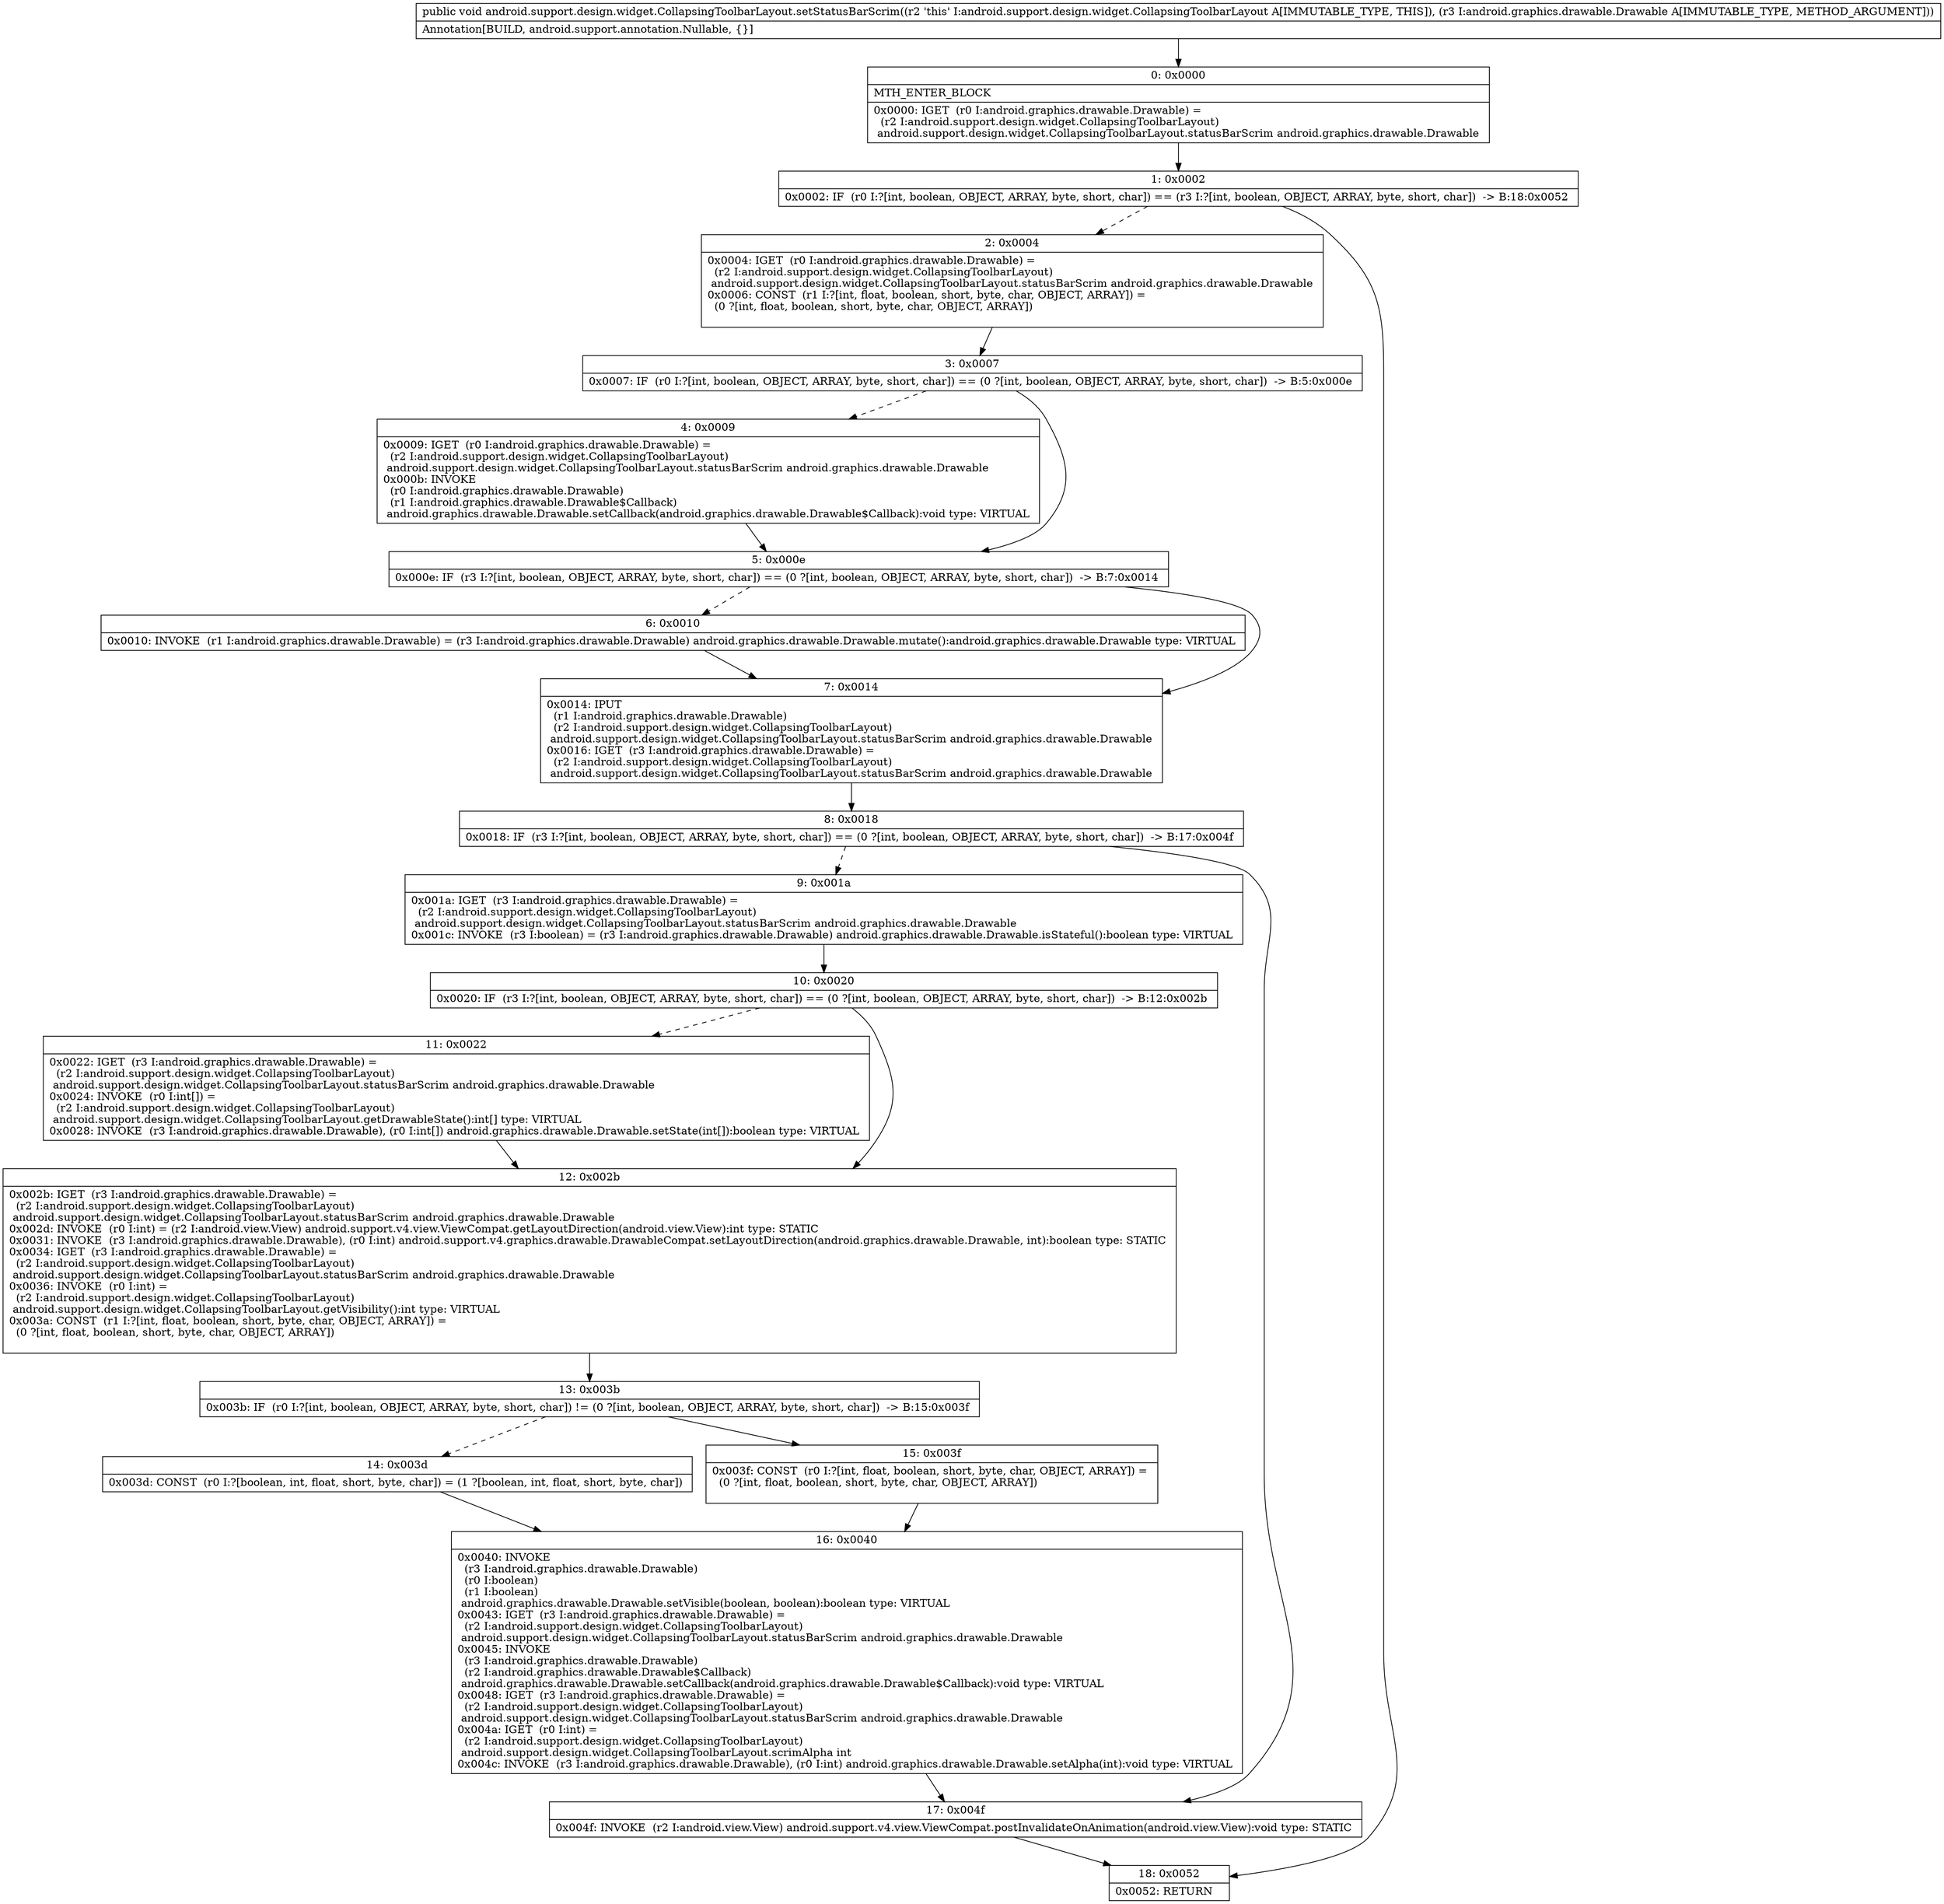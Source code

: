 digraph "CFG forandroid.support.design.widget.CollapsingToolbarLayout.setStatusBarScrim(Landroid\/graphics\/drawable\/Drawable;)V" {
Node_0 [shape=record,label="{0\:\ 0x0000|MTH_ENTER_BLOCK\l|0x0000: IGET  (r0 I:android.graphics.drawable.Drawable) = \l  (r2 I:android.support.design.widget.CollapsingToolbarLayout)\l android.support.design.widget.CollapsingToolbarLayout.statusBarScrim android.graphics.drawable.Drawable \l}"];
Node_1 [shape=record,label="{1\:\ 0x0002|0x0002: IF  (r0 I:?[int, boolean, OBJECT, ARRAY, byte, short, char]) == (r3 I:?[int, boolean, OBJECT, ARRAY, byte, short, char])  \-\> B:18:0x0052 \l}"];
Node_2 [shape=record,label="{2\:\ 0x0004|0x0004: IGET  (r0 I:android.graphics.drawable.Drawable) = \l  (r2 I:android.support.design.widget.CollapsingToolbarLayout)\l android.support.design.widget.CollapsingToolbarLayout.statusBarScrim android.graphics.drawable.Drawable \l0x0006: CONST  (r1 I:?[int, float, boolean, short, byte, char, OBJECT, ARRAY]) = \l  (0 ?[int, float, boolean, short, byte, char, OBJECT, ARRAY])\l \l}"];
Node_3 [shape=record,label="{3\:\ 0x0007|0x0007: IF  (r0 I:?[int, boolean, OBJECT, ARRAY, byte, short, char]) == (0 ?[int, boolean, OBJECT, ARRAY, byte, short, char])  \-\> B:5:0x000e \l}"];
Node_4 [shape=record,label="{4\:\ 0x0009|0x0009: IGET  (r0 I:android.graphics.drawable.Drawable) = \l  (r2 I:android.support.design.widget.CollapsingToolbarLayout)\l android.support.design.widget.CollapsingToolbarLayout.statusBarScrim android.graphics.drawable.Drawable \l0x000b: INVOKE  \l  (r0 I:android.graphics.drawable.Drawable)\l  (r1 I:android.graphics.drawable.Drawable$Callback)\l android.graphics.drawable.Drawable.setCallback(android.graphics.drawable.Drawable$Callback):void type: VIRTUAL \l}"];
Node_5 [shape=record,label="{5\:\ 0x000e|0x000e: IF  (r3 I:?[int, boolean, OBJECT, ARRAY, byte, short, char]) == (0 ?[int, boolean, OBJECT, ARRAY, byte, short, char])  \-\> B:7:0x0014 \l}"];
Node_6 [shape=record,label="{6\:\ 0x0010|0x0010: INVOKE  (r1 I:android.graphics.drawable.Drawable) = (r3 I:android.graphics.drawable.Drawable) android.graphics.drawable.Drawable.mutate():android.graphics.drawable.Drawable type: VIRTUAL \l}"];
Node_7 [shape=record,label="{7\:\ 0x0014|0x0014: IPUT  \l  (r1 I:android.graphics.drawable.Drawable)\l  (r2 I:android.support.design.widget.CollapsingToolbarLayout)\l android.support.design.widget.CollapsingToolbarLayout.statusBarScrim android.graphics.drawable.Drawable \l0x0016: IGET  (r3 I:android.graphics.drawable.Drawable) = \l  (r2 I:android.support.design.widget.CollapsingToolbarLayout)\l android.support.design.widget.CollapsingToolbarLayout.statusBarScrim android.graphics.drawable.Drawable \l}"];
Node_8 [shape=record,label="{8\:\ 0x0018|0x0018: IF  (r3 I:?[int, boolean, OBJECT, ARRAY, byte, short, char]) == (0 ?[int, boolean, OBJECT, ARRAY, byte, short, char])  \-\> B:17:0x004f \l}"];
Node_9 [shape=record,label="{9\:\ 0x001a|0x001a: IGET  (r3 I:android.graphics.drawable.Drawable) = \l  (r2 I:android.support.design.widget.CollapsingToolbarLayout)\l android.support.design.widget.CollapsingToolbarLayout.statusBarScrim android.graphics.drawable.Drawable \l0x001c: INVOKE  (r3 I:boolean) = (r3 I:android.graphics.drawable.Drawable) android.graphics.drawable.Drawable.isStateful():boolean type: VIRTUAL \l}"];
Node_10 [shape=record,label="{10\:\ 0x0020|0x0020: IF  (r3 I:?[int, boolean, OBJECT, ARRAY, byte, short, char]) == (0 ?[int, boolean, OBJECT, ARRAY, byte, short, char])  \-\> B:12:0x002b \l}"];
Node_11 [shape=record,label="{11\:\ 0x0022|0x0022: IGET  (r3 I:android.graphics.drawable.Drawable) = \l  (r2 I:android.support.design.widget.CollapsingToolbarLayout)\l android.support.design.widget.CollapsingToolbarLayout.statusBarScrim android.graphics.drawable.Drawable \l0x0024: INVOKE  (r0 I:int[]) = \l  (r2 I:android.support.design.widget.CollapsingToolbarLayout)\l android.support.design.widget.CollapsingToolbarLayout.getDrawableState():int[] type: VIRTUAL \l0x0028: INVOKE  (r3 I:android.graphics.drawable.Drawable), (r0 I:int[]) android.graphics.drawable.Drawable.setState(int[]):boolean type: VIRTUAL \l}"];
Node_12 [shape=record,label="{12\:\ 0x002b|0x002b: IGET  (r3 I:android.graphics.drawable.Drawable) = \l  (r2 I:android.support.design.widget.CollapsingToolbarLayout)\l android.support.design.widget.CollapsingToolbarLayout.statusBarScrim android.graphics.drawable.Drawable \l0x002d: INVOKE  (r0 I:int) = (r2 I:android.view.View) android.support.v4.view.ViewCompat.getLayoutDirection(android.view.View):int type: STATIC \l0x0031: INVOKE  (r3 I:android.graphics.drawable.Drawable), (r0 I:int) android.support.v4.graphics.drawable.DrawableCompat.setLayoutDirection(android.graphics.drawable.Drawable, int):boolean type: STATIC \l0x0034: IGET  (r3 I:android.graphics.drawable.Drawable) = \l  (r2 I:android.support.design.widget.CollapsingToolbarLayout)\l android.support.design.widget.CollapsingToolbarLayout.statusBarScrim android.graphics.drawable.Drawable \l0x0036: INVOKE  (r0 I:int) = \l  (r2 I:android.support.design.widget.CollapsingToolbarLayout)\l android.support.design.widget.CollapsingToolbarLayout.getVisibility():int type: VIRTUAL \l0x003a: CONST  (r1 I:?[int, float, boolean, short, byte, char, OBJECT, ARRAY]) = \l  (0 ?[int, float, boolean, short, byte, char, OBJECT, ARRAY])\l \l}"];
Node_13 [shape=record,label="{13\:\ 0x003b|0x003b: IF  (r0 I:?[int, boolean, OBJECT, ARRAY, byte, short, char]) != (0 ?[int, boolean, OBJECT, ARRAY, byte, short, char])  \-\> B:15:0x003f \l}"];
Node_14 [shape=record,label="{14\:\ 0x003d|0x003d: CONST  (r0 I:?[boolean, int, float, short, byte, char]) = (1 ?[boolean, int, float, short, byte, char]) \l}"];
Node_15 [shape=record,label="{15\:\ 0x003f|0x003f: CONST  (r0 I:?[int, float, boolean, short, byte, char, OBJECT, ARRAY]) = \l  (0 ?[int, float, boolean, short, byte, char, OBJECT, ARRAY])\l \l}"];
Node_16 [shape=record,label="{16\:\ 0x0040|0x0040: INVOKE  \l  (r3 I:android.graphics.drawable.Drawable)\l  (r0 I:boolean)\l  (r1 I:boolean)\l android.graphics.drawable.Drawable.setVisible(boolean, boolean):boolean type: VIRTUAL \l0x0043: IGET  (r3 I:android.graphics.drawable.Drawable) = \l  (r2 I:android.support.design.widget.CollapsingToolbarLayout)\l android.support.design.widget.CollapsingToolbarLayout.statusBarScrim android.graphics.drawable.Drawable \l0x0045: INVOKE  \l  (r3 I:android.graphics.drawable.Drawable)\l  (r2 I:android.graphics.drawable.Drawable$Callback)\l android.graphics.drawable.Drawable.setCallback(android.graphics.drawable.Drawable$Callback):void type: VIRTUAL \l0x0048: IGET  (r3 I:android.graphics.drawable.Drawable) = \l  (r2 I:android.support.design.widget.CollapsingToolbarLayout)\l android.support.design.widget.CollapsingToolbarLayout.statusBarScrim android.graphics.drawable.Drawable \l0x004a: IGET  (r0 I:int) = \l  (r2 I:android.support.design.widget.CollapsingToolbarLayout)\l android.support.design.widget.CollapsingToolbarLayout.scrimAlpha int \l0x004c: INVOKE  (r3 I:android.graphics.drawable.Drawable), (r0 I:int) android.graphics.drawable.Drawable.setAlpha(int):void type: VIRTUAL \l}"];
Node_17 [shape=record,label="{17\:\ 0x004f|0x004f: INVOKE  (r2 I:android.view.View) android.support.v4.view.ViewCompat.postInvalidateOnAnimation(android.view.View):void type: STATIC \l}"];
Node_18 [shape=record,label="{18\:\ 0x0052|0x0052: RETURN   \l}"];
MethodNode[shape=record,label="{public void android.support.design.widget.CollapsingToolbarLayout.setStatusBarScrim((r2 'this' I:android.support.design.widget.CollapsingToolbarLayout A[IMMUTABLE_TYPE, THIS]), (r3 I:android.graphics.drawable.Drawable A[IMMUTABLE_TYPE, METHOD_ARGUMENT]))  | Annotation[BUILD, android.support.annotation.Nullable, \{\}]\l}"];
MethodNode -> Node_0;
Node_0 -> Node_1;
Node_1 -> Node_2[style=dashed];
Node_1 -> Node_18;
Node_2 -> Node_3;
Node_3 -> Node_4[style=dashed];
Node_3 -> Node_5;
Node_4 -> Node_5;
Node_5 -> Node_6[style=dashed];
Node_5 -> Node_7;
Node_6 -> Node_7;
Node_7 -> Node_8;
Node_8 -> Node_9[style=dashed];
Node_8 -> Node_17;
Node_9 -> Node_10;
Node_10 -> Node_11[style=dashed];
Node_10 -> Node_12;
Node_11 -> Node_12;
Node_12 -> Node_13;
Node_13 -> Node_14[style=dashed];
Node_13 -> Node_15;
Node_14 -> Node_16;
Node_15 -> Node_16;
Node_16 -> Node_17;
Node_17 -> Node_18;
}


